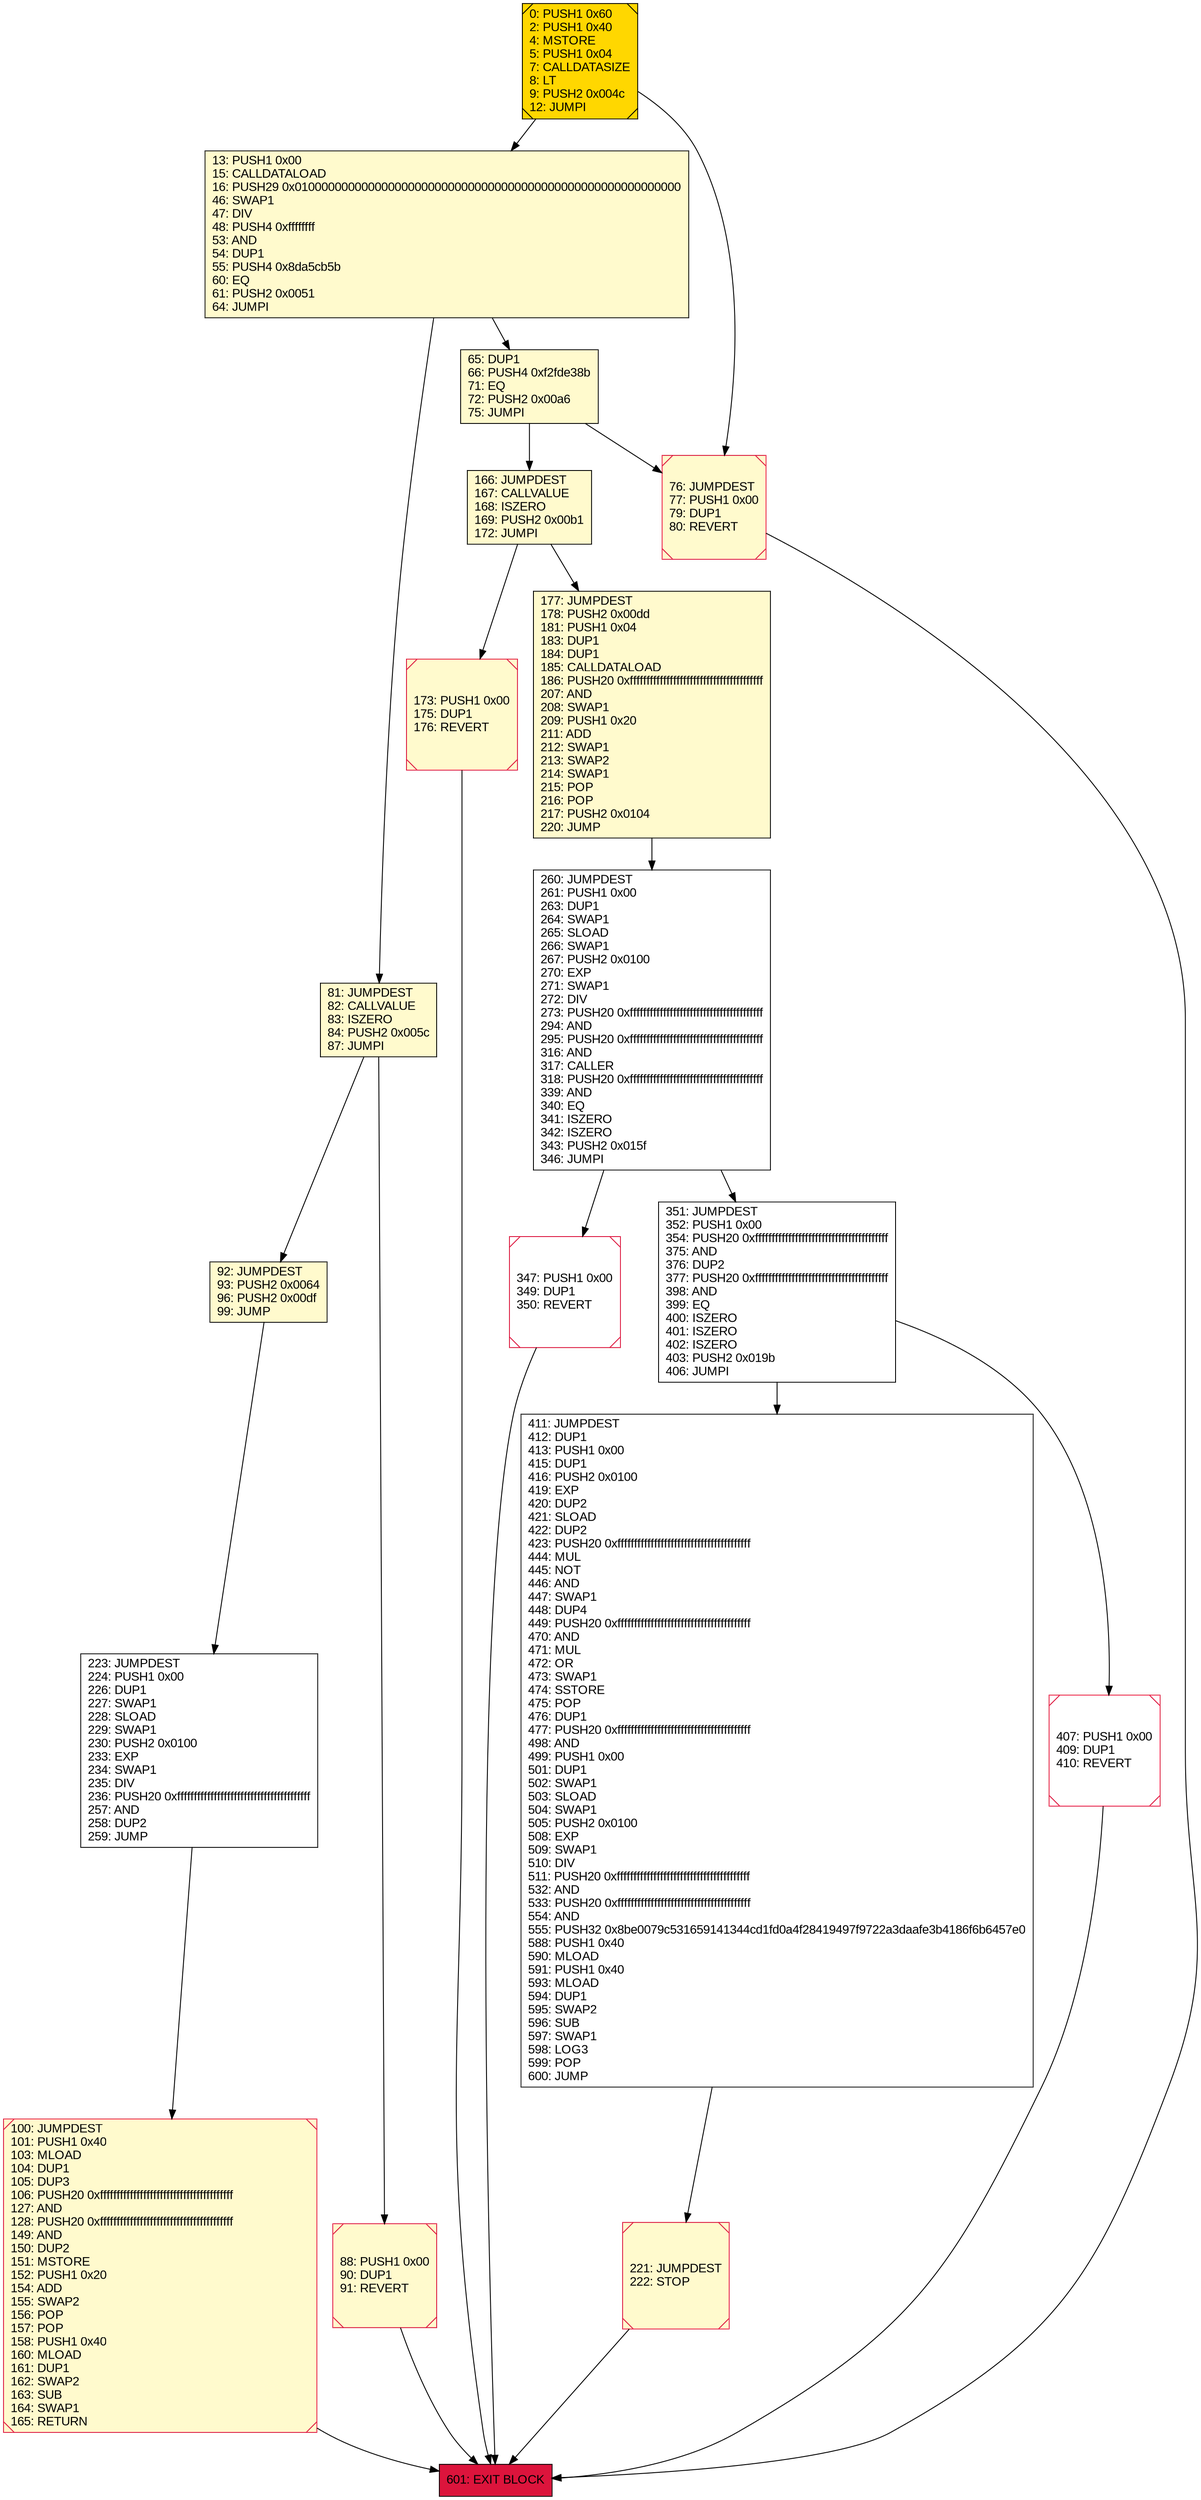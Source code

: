 digraph G {
bgcolor=transparent rankdir=UD;
node [shape=box style=filled color=black fillcolor=white fontname=arial fontcolor=black];
65 [label="65: DUP1\l66: PUSH4 0xf2fde38b\l71: EQ\l72: PUSH2 0x00a6\l75: JUMPI\l" fillcolor=lemonchiffon ];
0 [label="0: PUSH1 0x60\l2: PUSH1 0x40\l4: MSTORE\l5: PUSH1 0x04\l7: CALLDATASIZE\l8: LT\l9: PUSH2 0x004c\l12: JUMPI\l" fillcolor=lemonchiffon shape=Msquare fillcolor=gold ];
13 [label="13: PUSH1 0x00\l15: CALLDATALOAD\l16: PUSH29 0x0100000000000000000000000000000000000000000000000000000000\l46: SWAP1\l47: DIV\l48: PUSH4 0xffffffff\l53: AND\l54: DUP1\l55: PUSH4 0x8da5cb5b\l60: EQ\l61: PUSH2 0x0051\l64: JUMPI\l" fillcolor=lemonchiffon ];
166 [label="166: JUMPDEST\l167: CALLVALUE\l168: ISZERO\l169: PUSH2 0x00b1\l172: JUMPI\l" fillcolor=lemonchiffon ];
92 [label="92: JUMPDEST\l93: PUSH2 0x0064\l96: PUSH2 0x00df\l99: JUMP\l" fillcolor=lemonchiffon ];
76 [label="76: JUMPDEST\l77: PUSH1 0x00\l79: DUP1\l80: REVERT\l" fillcolor=lemonchiffon shape=Msquare color=crimson ];
223 [label="223: JUMPDEST\l224: PUSH1 0x00\l226: DUP1\l227: SWAP1\l228: SLOAD\l229: SWAP1\l230: PUSH2 0x0100\l233: EXP\l234: SWAP1\l235: DIV\l236: PUSH20 0xffffffffffffffffffffffffffffffffffffffff\l257: AND\l258: DUP2\l259: JUMP\l" ];
221 [label="221: JUMPDEST\l222: STOP\l" fillcolor=lemonchiffon shape=Msquare color=crimson ];
173 [label="173: PUSH1 0x00\l175: DUP1\l176: REVERT\l" fillcolor=lemonchiffon shape=Msquare color=crimson ];
260 [label="260: JUMPDEST\l261: PUSH1 0x00\l263: DUP1\l264: SWAP1\l265: SLOAD\l266: SWAP1\l267: PUSH2 0x0100\l270: EXP\l271: SWAP1\l272: DIV\l273: PUSH20 0xffffffffffffffffffffffffffffffffffffffff\l294: AND\l295: PUSH20 0xffffffffffffffffffffffffffffffffffffffff\l316: AND\l317: CALLER\l318: PUSH20 0xffffffffffffffffffffffffffffffffffffffff\l339: AND\l340: EQ\l341: ISZERO\l342: ISZERO\l343: PUSH2 0x015f\l346: JUMPI\l" ];
81 [label="81: JUMPDEST\l82: CALLVALUE\l83: ISZERO\l84: PUSH2 0x005c\l87: JUMPI\l" fillcolor=lemonchiffon ];
177 [label="177: JUMPDEST\l178: PUSH2 0x00dd\l181: PUSH1 0x04\l183: DUP1\l184: DUP1\l185: CALLDATALOAD\l186: PUSH20 0xffffffffffffffffffffffffffffffffffffffff\l207: AND\l208: SWAP1\l209: PUSH1 0x20\l211: ADD\l212: SWAP1\l213: SWAP2\l214: SWAP1\l215: POP\l216: POP\l217: PUSH2 0x0104\l220: JUMP\l" fillcolor=lemonchiffon ];
407 [label="407: PUSH1 0x00\l409: DUP1\l410: REVERT\l" shape=Msquare color=crimson ];
100 [label="100: JUMPDEST\l101: PUSH1 0x40\l103: MLOAD\l104: DUP1\l105: DUP3\l106: PUSH20 0xffffffffffffffffffffffffffffffffffffffff\l127: AND\l128: PUSH20 0xffffffffffffffffffffffffffffffffffffffff\l149: AND\l150: DUP2\l151: MSTORE\l152: PUSH1 0x20\l154: ADD\l155: SWAP2\l156: POP\l157: POP\l158: PUSH1 0x40\l160: MLOAD\l161: DUP1\l162: SWAP2\l163: SUB\l164: SWAP1\l165: RETURN\l" fillcolor=lemonchiffon shape=Msquare color=crimson ];
601 [label="601: EXIT BLOCK\l" fillcolor=crimson ];
88 [label="88: PUSH1 0x00\l90: DUP1\l91: REVERT\l" fillcolor=lemonchiffon shape=Msquare color=crimson ];
347 [label="347: PUSH1 0x00\l349: DUP1\l350: REVERT\l" shape=Msquare color=crimson ];
351 [label="351: JUMPDEST\l352: PUSH1 0x00\l354: PUSH20 0xffffffffffffffffffffffffffffffffffffffff\l375: AND\l376: DUP2\l377: PUSH20 0xffffffffffffffffffffffffffffffffffffffff\l398: AND\l399: EQ\l400: ISZERO\l401: ISZERO\l402: ISZERO\l403: PUSH2 0x019b\l406: JUMPI\l" ];
411 [label="411: JUMPDEST\l412: DUP1\l413: PUSH1 0x00\l415: DUP1\l416: PUSH2 0x0100\l419: EXP\l420: DUP2\l421: SLOAD\l422: DUP2\l423: PUSH20 0xffffffffffffffffffffffffffffffffffffffff\l444: MUL\l445: NOT\l446: AND\l447: SWAP1\l448: DUP4\l449: PUSH20 0xffffffffffffffffffffffffffffffffffffffff\l470: AND\l471: MUL\l472: OR\l473: SWAP1\l474: SSTORE\l475: POP\l476: DUP1\l477: PUSH20 0xffffffffffffffffffffffffffffffffffffffff\l498: AND\l499: PUSH1 0x00\l501: DUP1\l502: SWAP1\l503: SLOAD\l504: SWAP1\l505: PUSH2 0x0100\l508: EXP\l509: SWAP1\l510: DIV\l511: PUSH20 0xffffffffffffffffffffffffffffffffffffffff\l532: AND\l533: PUSH20 0xffffffffffffffffffffffffffffffffffffffff\l554: AND\l555: PUSH32 0x8be0079c531659141344cd1fd0a4f28419497f9722a3daafe3b4186f6b6457e0\l588: PUSH1 0x40\l590: MLOAD\l591: PUSH1 0x40\l593: MLOAD\l594: DUP1\l595: SWAP2\l596: SUB\l597: SWAP1\l598: LOG3\l599: POP\l600: JUMP\l" ];
351 -> 411;
81 -> 88;
351 -> 407;
65 -> 166;
76 -> 601;
221 -> 601;
173 -> 601;
166 -> 177;
223 -> 100;
88 -> 601;
92 -> 223;
347 -> 601;
166 -> 173;
65 -> 76;
13 -> 65;
0 -> 13;
100 -> 601;
0 -> 76;
407 -> 601;
411 -> 221;
260 -> 347;
260 -> 351;
13 -> 81;
81 -> 92;
177 -> 260;
}